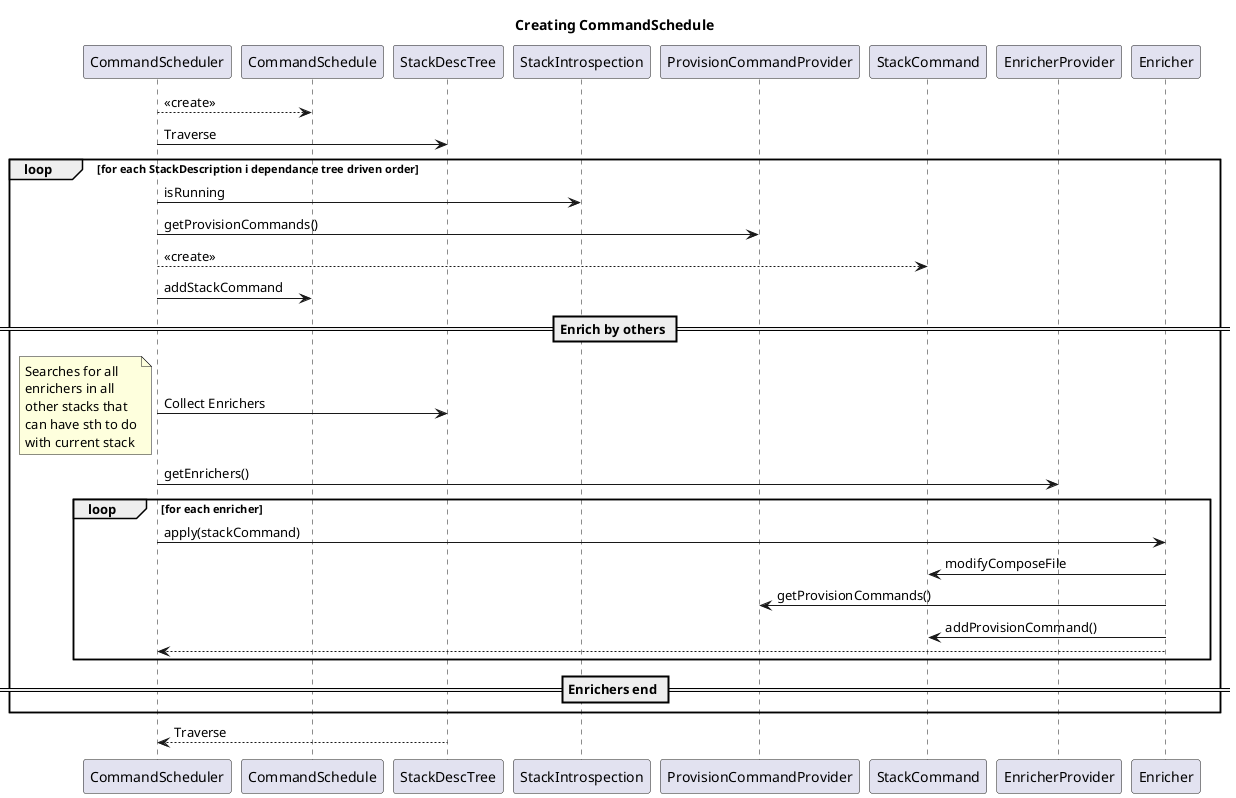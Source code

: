 @startuml
title Creating CommandSchedule
CommandScheduler --> CommandSchedule: <<create>>
CommandScheduler -> StackDescTree: Traverse
loop for each StackDescription i dependance tree driven order
    CommandScheduler -> StackIntrospection: isRunning

    CommandScheduler -> ProvisionCommandProvider: getProvisionCommands()

    CommandScheduler --> StackCommand: <<create>>

    CommandScheduler -> CommandSchedule: addStackCommand

    == Enrich by others ==

    CommandScheduler -> StackDescTree: Collect Enrichers

    note left
    Searches for all
    enrichers in all
    other stacks that
    can have sth to do
    with current stack
    end note

    CommandScheduler -> EnricherProvider: getEnrichers()

    loop for each enricher
        CommandScheduler -> Enricher: apply(stackCommand)
        Enricher -> StackCommand: modifyComposeFile
        Enricher -> ProvisionCommandProvider: getProvisionCommands()
        Enricher -> StackCommand: addProvisionCommand()
        CommandScheduler <-- Enricher
    end

    == Enrichers end ==
end
CommandScheduler <-- StackDescTree: Traverse


@enduml